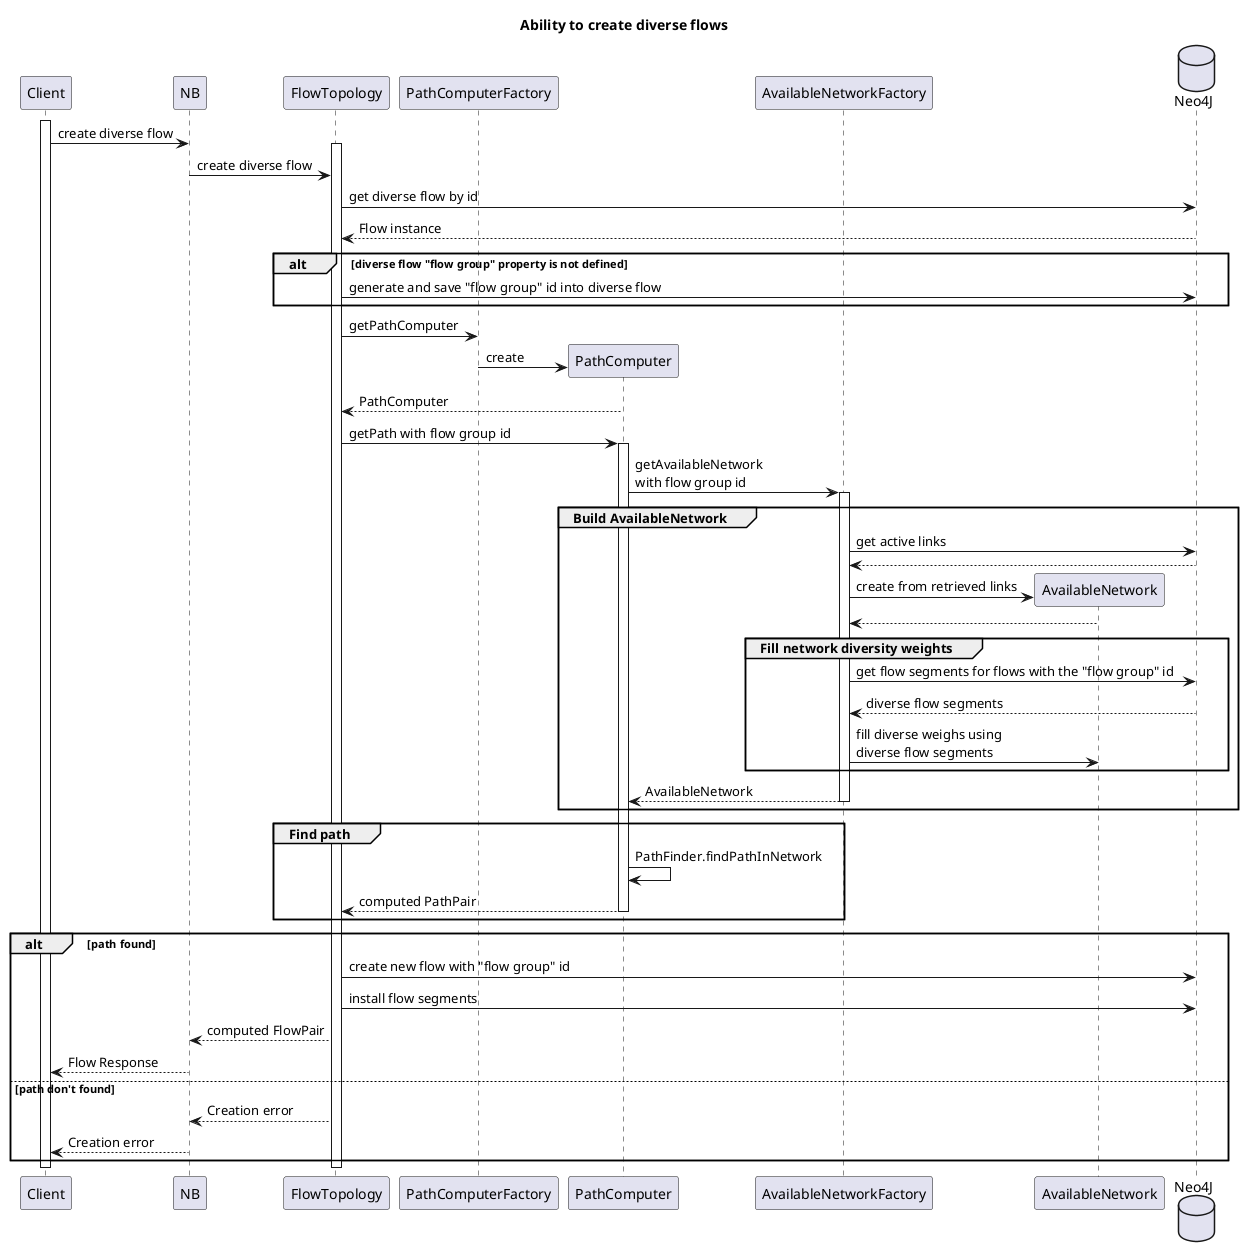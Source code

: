 @startuml
title Ability to create diverse flows

participant Client
participant NB
participant FlowTopology
participant PathComputerFactory
participant PathComputer
participant AvailableNetworkFactory
participant AvailableNetwork
database Neo4J

activate Client
Client -> NB: create diverse flow
activate FlowTopology
NB -> FlowTopology: create diverse flow

FlowTopology -> Neo4J: get diverse flow by id
Neo4J --> FlowTopology: Flow instance
alt diverse flow "flow group" property is not defined
   FlowTopology -> Neo4J: generate and save "flow group" id into diverse flow
end

FlowTopology -> PathComputerFactory: getPathComputer
create PathComputer
PathComputerFactory -> PathComputer: create
PathComputer --> FlowTopology: PathComputer

FlowTopology -> PathComputer: getPath with flow group id
activate PathComputer

PathComputer -> AvailableNetworkFactory: getAvailableNetwork\nwith flow group id
activate AvailableNetworkFactory

group Build AvailableNetwork
    AvailableNetworkFactory -> Neo4J: get active links
    Neo4J--> AvailableNetworkFactory
    create AvailableNetwork
    AvailableNetworkFactory -> AvailableNetwork: create from retrieved links
    AvailableNetwork --> AvailableNetworkFactory

    group Fill network diversity weights
        AvailableNetworkFactory -> Neo4J: get flow segments for flows with the "flow group" id
        Neo4J--> AvailableNetworkFactory: diverse flow segments

        AvailableNetworkFactory -> AvailableNetwork: fill diverse weighs using\ndiverse flow segments
    end
    AvailableNetworkFactory --> PathComputer: AvailableNetwork
    deactivate AvailableNetworkFactory
end

group Find path
    PathComputer -> PathComputer: PathFinder.findPathInNetwork
    PathComputer --> FlowTopology: computed PathPair
    deactivate PathComputer
end

alt path found
    FlowTopology -> Neo4J: create new flow with "flow group" id
    FlowTopology -> Neo4J: install flow segments

    FlowTopology --> NB: computed FlowPair
    NB --> Client: Flow Response

else path don't found
   FlowTopology --> NB: Creation error
   NB --> Client: Creation error
end

deactivate FlowTopology
deactivate Client

@enduml
